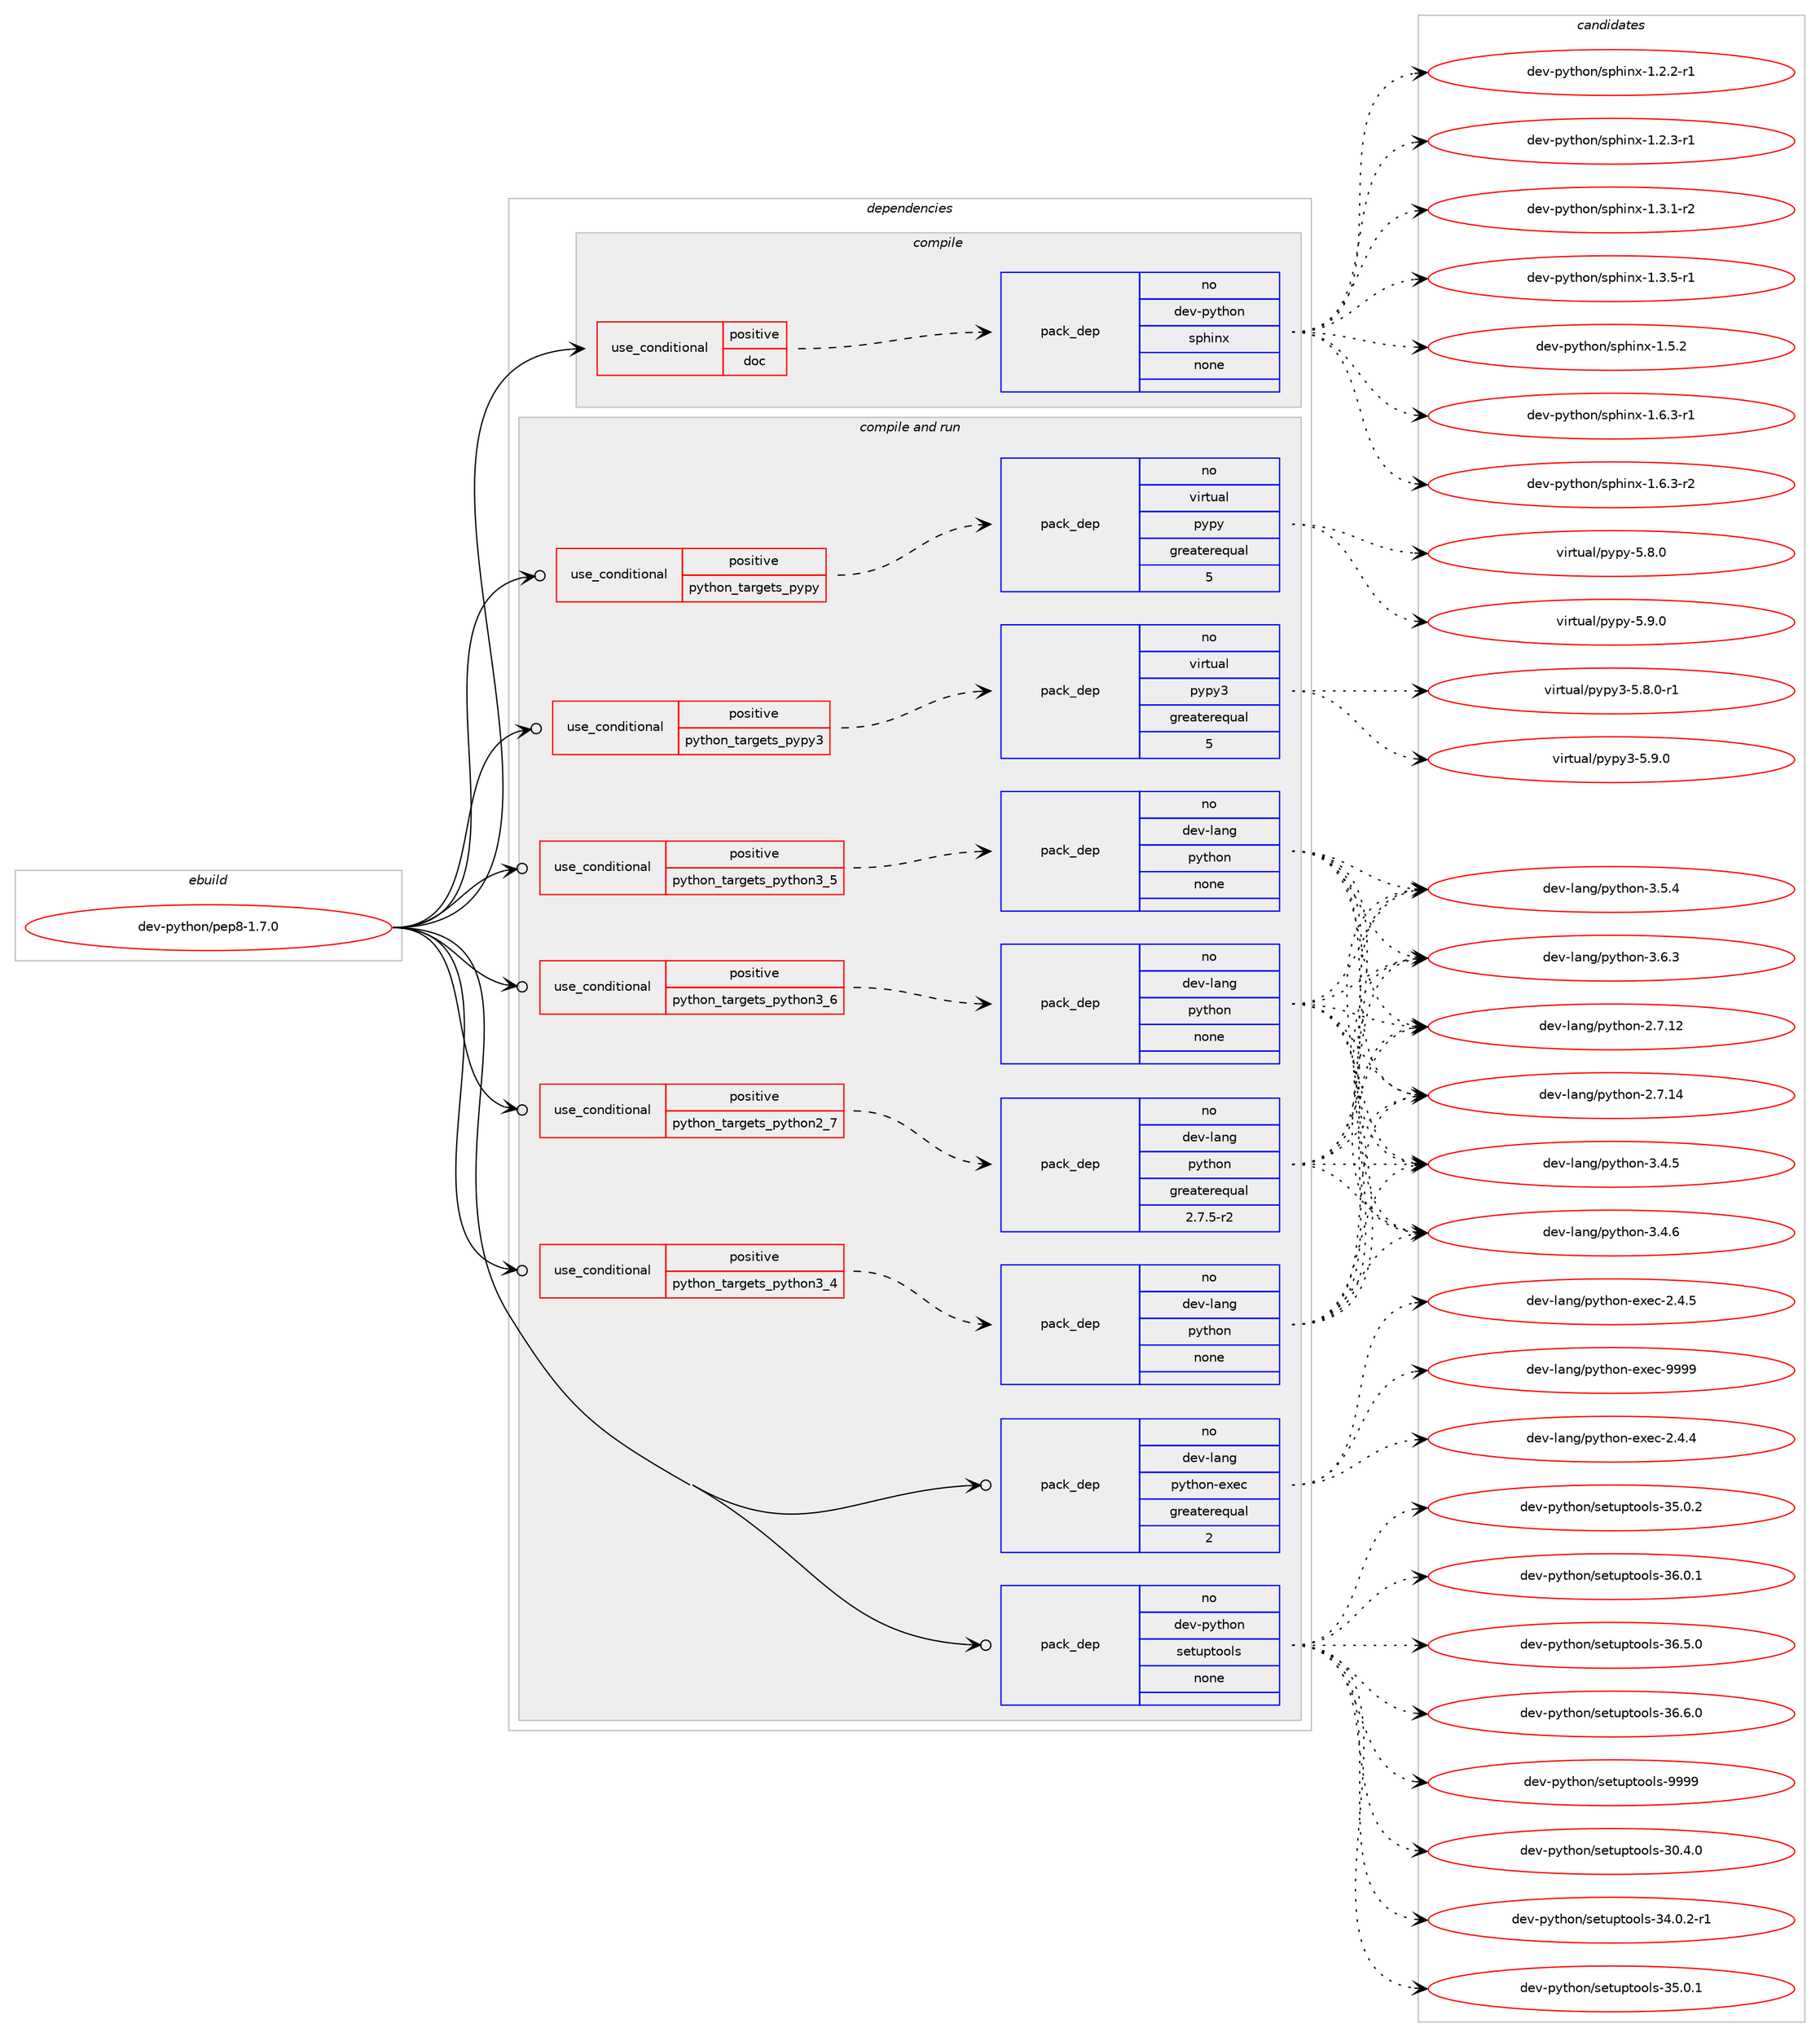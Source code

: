 digraph prolog {

# *************
# Graph options
# *************

newrank=true;
concentrate=true;
compound=true;
graph [rankdir=LR,fontname=Helvetica,fontsize=10,ranksep=1.5];#, ranksep=2.5, nodesep=0.2];
edge  [arrowhead=vee];
node  [fontname=Helvetica,fontsize=10];

# **********
# The ebuild
# **********

subgraph cluster_leftcol {
color=gray;
rank=same;
label=<<i>ebuild</i>>;
id [label="dev-python/pep8-1.7.0", color=red, width=4, href="../dev-python/pep8-1.7.0.svg"];
}

# ****************
# The dependencies
# ****************

subgraph cluster_midcol {
color=gray;
label=<<i>dependencies</i>>;
subgraph cluster_compile {
fillcolor="#eeeeee";
style=filled;
label=<<i>compile</i>>;
subgraph cond37198 {
dependency172972 [label=<<TABLE BORDER="0" CELLBORDER="1" CELLSPACING="0" CELLPADDING="4"><TR><TD ROWSPAN="3" CELLPADDING="10">use_conditional</TD></TR><TR><TD>positive</TD></TR><TR><TD>doc</TD></TR></TABLE>>, shape=none, color=red];
subgraph pack131867 {
dependency172973 [label=<<TABLE BORDER="0" CELLBORDER="1" CELLSPACING="0" CELLPADDING="4" WIDTH="220"><TR><TD ROWSPAN="6" CELLPADDING="30">pack_dep</TD></TR><TR><TD WIDTH="110">no</TD></TR><TR><TD>dev-python</TD></TR><TR><TD>sphinx</TD></TR><TR><TD>none</TD></TR><TR><TD></TD></TR></TABLE>>, shape=none, color=blue];
}
dependency172972:e -> dependency172973:w [weight=20,style="dashed",arrowhead="vee"];
}
id:e -> dependency172972:w [weight=20,style="solid",arrowhead="vee"];
}
subgraph cluster_compileandrun {
fillcolor="#eeeeee";
style=filled;
label=<<i>compile and run</i>>;
subgraph cond37199 {
dependency172974 [label=<<TABLE BORDER="0" CELLBORDER="1" CELLSPACING="0" CELLPADDING="4"><TR><TD ROWSPAN="3" CELLPADDING="10">use_conditional</TD></TR><TR><TD>positive</TD></TR><TR><TD>python_targets_pypy</TD></TR></TABLE>>, shape=none, color=red];
subgraph pack131868 {
dependency172975 [label=<<TABLE BORDER="0" CELLBORDER="1" CELLSPACING="0" CELLPADDING="4" WIDTH="220"><TR><TD ROWSPAN="6" CELLPADDING="30">pack_dep</TD></TR><TR><TD WIDTH="110">no</TD></TR><TR><TD>virtual</TD></TR><TR><TD>pypy</TD></TR><TR><TD>greaterequal</TD></TR><TR><TD>5</TD></TR></TABLE>>, shape=none, color=blue];
}
dependency172974:e -> dependency172975:w [weight=20,style="dashed",arrowhead="vee"];
}
id:e -> dependency172974:w [weight=20,style="solid",arrowhead="odotvee"];
subgraph cond37200 {
dependency172976 [label=<<TABLE BORDER="0" CELLBORDER="1" CELLSPACING="0" CELLPADDING="4"><TR><TD ROWSPAN="3" CELLPADDING="10">use_conditional</TD></TR><TR><TD>positive</TD></TR><TR><TD>python_targets_pypy3</TD></TR></TABLE>>, shape=none, color=red];
subgraph pack131869 {
dependency172977 [label=<<TABLE BORDER="0" CELLBORDER="1" CELLSPACING="0" CELLPADDING="4" WIDTH="220"><TR><TD ROWSPAN="6" CELLPADDING="30">pack_dep</TD></TR><TR><TD WIDTH="110">no</TD></TR><TR><TD>virtual</TD></TR><TR><TD>pypy3</TD></TR><TR><TD>greaterequal</TD></TR><TR><TD>5</TD></TR></TABLE>>, shape=none, color=blue];
}
dependency172976:e -> dependency172977:w [weight=20,style="dashed",arrowhead="vee"];
}
id:e -> dependency172976:w [weight=20,style="solid",arrowhead="odotvee"];
subgraph cond37201 {
dependency172978 [label=<<TABLE BORDER="0" CELLBORDER="1" CELLSPACING="0" CELLPADDING="4"><TR><TD ROWSPAN="3" CELLPADDING="10">use_conditional</TD></TR><TR><TD>positive</TD></TR><TR><TD>python_targets_python2_7</TD></TR></TABLE>>, shape=none, color=red];
subgraph pack131870 {
dependency172979 [label=<<TABLE BORDER="0" CELLBORDER="1" CELLSPACING="0" CELLPADDING="4" WIDTH="220"><TR><TD ROWSPAN="6" CELLPADDING="30">pack_dep</TD></TR><TR><TD WIDTH="110">no</TD></TR><TR><TD>dev-lang</TD></TR><TR><TD>python</TD></TR><TR><TD>greaterequal</TD></TR><TR><TD>2.7.5-r2</TD></TR></TABLE>>, shape=none, color=blue];
}
dependency172978:e -> dependency172979:w [weight=20,style="dashed",arrowhead="vee"];
}
id:e -> dependency172978:w [weight=20,style="solid",arrowhead="odotvee"];
subgraph cond37202 {
dependency172980 [label=<<TABLE BORDER="0" CELLBORDER="1" CELLSPACING="0" CELLPADDING="4"><TR><TD ROWSPAN="3" CELLPADDING="10">use_conditional</TD></TR><TR><TD>positive</TD></TR><TR><TD>python_targets_python3_4</TD></TR></TABLE>>, shape=none, color=red];
subgraph pack131871 {
dependency172981 [label=<<TABLE BORDER="0" CELLBORDER="1" CELLSPACING="0" CELLPADDING="4" WIDTH="220"><TR><TD ROWSPAN="6" CELLPADDING="30">pack_dep</TD></TR><TR><TD WIDTH="110">no</TD></TR><TR><TD>dev-lang</TD></TR><TR><TD>python</TD></TR><TR><TD>none</TD></TR><TR><TD></TD></TR></TABLE>>, shape=none, color=blue];
}
dependency172980:e -> dependency172981:w [weight=20,style="dashed",arrowhead="vee"];
}
id:e -> dependency172980:w [weight=20,style="solid",arrowhead="odotvee"];
subgraph cond37203 {
dependency172982 [label=<<TABLE BORDER="0" CELLBORDER="1" CELLSPACING="0" CELLPADDING="4"><TR><TD ROWSPAN="3" CELLPADDING="10">use_conditional</TD></TR><TR><TD>positive</TD></TR><TR><TD>python_targets_python3_5</TD></TR></TABLE>>, shape=none, color=red];
subgraph pack131872 {
dependency172983 [label=<<TABLE BORDER="0" CELLBORDER="1" CELLSPACING="0" CELLPADDING="4" WIDTH="220"><TR><TD ROWSPAN="6" CELLPADDING="30">pack_dep</TD></TR><TR><TD WIDTH="110">no</TD></TR><TR><TD>dev-lang</TD></TR><TR><TD>python</TD></TR><TR><TD>none</TD></TR><TR><TD></TD></TR></TABLE>>, shape=none, color=blue];
}
dependency172982:e -> dependency172983:w [weight=20,style="dashed",arrowhead="vee"];
}
id:e -> dependency172982:w [weight=20,style="solid",arrowhead="odotvee"];
subgraph cond37204 {
dependency172984 [label=<<TABLE BORDER="0" CELLBORDER="1" CELLSPACING="0" CELLPADDING="4"><TR><TD ROWSPAN="3" CELLPADDING="10">use_conditional</TD></TR><TR><TD>positive</TD></TR><TR><TD>python_targets_python3_6</TD></TR></TABLE>>, shape=none, color=red];
subgraph pack131873 {
dependency172985 [label=<<TABLE BORDER="0" CELLBORDER="1" CELLSPACING="0" CELLPADDING="4" WIDTH="220"><TR><TD ROWSPAN="6" CELLPADDING="30">pack_dep</TD></TR><TR><TD WIDTH="110">no</TD></TR><TR><TD>dev-lang</TD></TR><TR><TD>python</TD></TR><TR><TD>none</TD></TR><TR><TD></TD></TR></TABLE>>, shape=none, color=blue];
}
dependency172984:e -> dependency172985:w [weight=20,style="dashed",arrowhead="vee"];
}
id:e -> dependency172984:w [weight=20,style="solid",arrowhead="odotvee"];
subgraph pack131874 {
dependency172986 [label=<<TABLE BORDER="0" CELLBORDER="1" CELLSPACING="0" CELLPADDING="4" WIDTH="220"><TR><TD ROWSPAN="6" CELLPADDING="30">pack_dep</TD></TR><TR><TD WIDTH="110">no</TD></TR><TR><TD>dev-lang</TD></TR><TR><TD>python-exec</TD></TR><TR><TD>greaterequal</TD></TR><TR><TD>2</TD></TR></TABLE>>, shape=none, color=blue];
}
id:e -> dependency172986:w [weight=20,style="solid",arrowhead="odotvee"];
subgraph pack131875 {
dependency172987 [label=<<TABLE BORDER="0" CELLBORDER="1" CELLSPACING="0" CELLPADDING="4" WIDTH="220"><TR><TD ROWSPAN="6" CELLPADDING="30">pack_dep</TD></TR><TR><TD WIDTH="110">no</TD></TR><TR><TD>dev-python</TD></TR><TR><TD>setuptools</TD></TR><TR><TD>none</TD></TR><TR><TD></TD></TR></TABLE>>, shape=none, color=blue];
}
id:e -> dependency172987:w [weight=20,style="solid",arrowhead="odotvee"];
}
subgraph cluster_run {
fillcolor="#eeeeee";
style=filled;
label=<<i>run</i>>;
}
}

# **************
# The candidates
# **************

subgraph cluster_choices {
rank=same;
color=gray;
label=<<i>candidates</i>>;

subgraph choice131867 {
color=black;
nodesep=1;
choice10010111845112121116104111110471151121041051101204549465046504511449 [label="dev-python/sphinx-1.2.2-r1", color=red, width=4,href="../dev-python/sphinx-1.2.2-r1.svg"];
choice10010111845112121116104111110471151121041051101204549465046514511449 [label="dev-python/sphinx-1.2.3-r1", color=red, width=4,href="../dev-python/sphinx-1.2.3-r1.svg"];
choice10010111845112121116104111110471151121041051101204549465146494511450 [label="dev-python/sphinx-1.3.1-r2", color=red, width=4,href="../dev-python/sphinx-1.3.1-r2.svg"];
choice10010111845112121116104111110471151121041051101204549465146534511449 [label="dev-python/sphinx-1.3.5-r1", color=red, width=4,href="../dev-python/sphinx-1.3.5-r1.svg"];
choice1001011184511212111610411111047115112104105110120454946534650 [label="dev-python/sphinx-1.5.2", color=red, width=4,href="../dev-python/sphinx-1.5.2.svg"];
choice10010111845112121116104111110471151121041051101204549465446514511449 [label="dev-python/sphinx-1.6.3-r1", color=red, width=4,href="../dev-python/sphinx-1.6.3-r1.svg"];
choice10010111845112121116104111110471151121041051101204549465446514511450 [label="dev-python/sphinx-1.6.3-r2", color=red, width=4,href="../dev-python/sphinx-1.6.3-r2.svg"];
dependency172973:e -> choice10010111845112121116104111110471151121041051101204549465046504511449:w [style=dotted,weight="100"];
dependency172973:e -> choice10010111845112121116104111110471151121041051101204549465046514511449:w [style=dotted,weight="100"];
dependency172973:e -> choice10010111845112121116104111110471151121041051101204549465146494511450:w [style=dotted,weight="100"];
dependency172973:e -> choice10010111845112121116104111110471151121041051101204549465146534511449:w [style=dotted,weight="100"];
dependency172973:e -> choice1001011184511212111610411111047115112104105110120454946534650:w [style=dotted,weight="100"];
dependency172973:e -> choice10010111845112121116104111110471151121041051101204549465446514511449:w [style=dotted,weight="100"];
dependency172973:e -> choice10010111845112121116104111110471151121041051101204549465446514511450:w [style=dotted,weight="100"];
}
subgraph choice131868 {
color=black;
nodesep=1;
choice1181051141161179710847112121112121455346564648 [label="virtual/pypy-5.8.0", color=red, width=4,href="../virtual/pypy-5.8.0.svg"];
choice1181051141161179710847112121112121455346574648 [label="virtual/pypy-5.9.0", color=red, width=4,href="../virtual/pypy-5.9.0.svg"];
dependency172975:e -> choice1181051141161179710847112121112121455346564648:w [style=dotted,weight="100"];
dependency172975:e -> choice1181051141161179710847112121112121455346574648:w [style=dotted,weight="100"];
}
subgraph choice131869 {
color=black;
nodesep=1;
choice1181051141161179710847112121112121514553465646484511449 [label="virtual/pypy3-5.8.0-r1", color=red, width=4,href="../virtual/pypy3-5.8.0-r1.svg"];
choice118105114116117971084711212111212151455346574648 [label="virtual/pypy3-5.9.0", color=red, width=4,href="../virtual/pypy3-5.9.0.svg"];
dependency172977:e -> choice1181051141161179710847112121112121514553465646484511449:w [style=dotted,weight="100"];
dependency172977:e -> choice118105114116117971084711212111212151455346574648:w [style=dotted,weight="100"];
}
subgraph choice131870 {
color=black;
nodesep=1;
choice10010111845108971101034711212111610411111045504655464950 [label="dev-lang/python-2.7.12", color=red, width=4,href="../dev-lang/python-2.7.12.svg"];
choice10010111845108971101034711212111610411111045504655464952 [label="dev-lang/python-2.7.14", color=red, width=4,href="../dev-lang/python-2.7.14.svg"];
choice100101118451089711010347112121116104111110455146524653 [label="dev-lang/python-3.4.5", color=red, width=4,href="../dev-lang/python-3.4.5.svg"];
choice100101118451089711010347112121116104111110455146524654 [label="dev-lang/python-3.4.6", color=red, width=4,href="../dev-lang/python-3.4.6.svg"];
choice100101118451089711010347112121116104111110455146534652 [label="dev-lang/python-3.5.4", color=red, width=4,href="../dev-lang/python-3.5.4.svg"];
choice100101118451089711010347112121116104111110455146544651 [label="dev-lang/python-3.6.3", color=red, width=4,href="../dev-lang/python-3.6.3.svg"];
dependency172979:e -> choice10010111845108971101034711212111610411111045504655464950:w [style=dotted,weight="100"];
dependency172979:e -> choice10010111845108971101034711212111610411111045504655464952:w [style=dotted,weight="100"];
dependency172979:e -> choice100101118451089711010347112121116104111110455146524653:w [style=dotted,weight="100"];
dependency172979:e -> choice100101118451089711010347112121116104111110455146524654:w [style=dotted,weight="100"];
dependency172979:e -> choice100101118451089711010347112121116104111110455146534652:w [style=dotted,weight="100"];
dependency172979:e -> choice100101118451089711010347112121116104111110455146544651:w [style=dotted,weight="100"];
}
subgraph choice131871 {
color=black;
nodesep=1;
choice10010111845108971101034711212111610411111045504655464950 [label="dev-lang/python-2.7.12", color=red, width=4,href="../dev-lang/python-2.7.12.svg"];
choice10010111845108971101034711212111610411111045504655464952 [label="dev-lang/python-2.7.14", color=red, width=4,href="../dev-lang/python-2.7.14.svg"];
choice100101118451089711010347112121116104111110455146524653 [label="dev-lang/python-3.4.5", color=red, width=4,href="../dev-lang/python-3.4.5.svg"];
choice100101118451089711010347112121116104111110455146524654 [label="dev-lang/python-3.4.6", color=red, width=4,href="../dev-lang/python-3.4.6.svg"];
choice100101118451089711010347112121116104111110455146534652 [label="dev-lang/python-3.5.4", color=red, width=4,href="../dev-lang/python-3.5.4.svg"];
choice100101118451089711010347112121116104111110455146544651 [label="dev-lang/python-3.6.3", color=red, width=4,href="../dev-lang/python-3.6.3.svg"];
dependency172981:e -> choice10010111845108971101034711212111610411111045504655464950:w [style=dotted,weight="100"];
dependency172981:e -> choice10010111845108971101034711212111610411111045504655464952:w [style=dotted,weight="100"];
dependency172981:e -> choice100101118451089711010347112121116104111110455146524653:w [style=dotted,weight="100"];
dependency172981:e -> choice100101118451089711010347112121116104111110455146524654:w [style=dotted,weight="100"];
dependency172981:e -> choice100101118451089711010347112121116104111110455146534652:w [style=dotted,weight="100"];
dependency172981:e -> choice100101118451089711010347112121116104111110455146544651:w [style=dotted,weight="100"];
}
subgraph choice131872 {
color=black;
nodesep=1;
choice10010111845108971101034711212111610411111045504655464950 [label="dev-lang/python-2.7.12", color=red, width=4,href="../dev-lang/python-2.7.12.svg"];
choice10010111845108971101034711212111610411111045504655464952 [label="dev-lang/python-2.7.14", color=red, width=4,href="../dev-lang/python-2.7.14.svg"];
choice100101118451089711010347112121116104111110455146524653 [label="dev-lang/python-3.4.5", color=red, width=4,href="../dev-lang/python-3.4.5.svg"];
choice100101118451089711010347112121116104111110455146524654 [label="dev-lang/python-3.4.6", color=red, width=4,href="../dev-lang/python-3.4.6.svg"];
choice100101118451089711010347112121116104111110455146534652 [label="dev-lang/python-3.5.4", color=red, width=4,href="../dev-lang/python-3.5.4.svg"];
choice100101118451089711010347112121116104111110455146544651 [label="dev-lang/python-3.6.3", color=red, width=4,href="../dev-lang/python-3.6.3.svg"];
dependency172983:e -> choice10010111845108971101034711212111610411111045504655464950:w [style=dotted,weight="100"];
dependency172983:e -> choice10010111845108971101034711212111610411111045504655464952:w [style=dotted,weight="100"];
dependency172983:e -> choice100101118451089711010347112121116104111110455146524653:w [style=dotted,weight="100"];
dependency172983:e -> choice100101118451089711010347112121116104111110455146524654:w [style=dotted,weight="100"];
dependency172983:e -> choice100101118451089711010347112121116104111110455146534652:w [style=dotted,weight="100"];
dependency172983:e -> choice100101118451089711010347112121116104111110455146544651:w [style=dotted,weight="100"];
}
subgraph choice131873 {
color=black;
nodesep=1;
choice10010111845108971101034711212111610411111045504655464950 [label="dev-lang/python-2.7.12", color=red, width=4,href="../dev-lang/python-2.7.12.svg"];
choice10010111845108971101034711212111610411111045504655464952 [label="dev-lang/python-2.7.14", color=red, width=4,href="../dev-lang/python-2.7.14.svg"];
choice100101118451089711010347112121116104111110455146524653 [label="dev-lang/python-3.4.5", color=red, width=4,href="../dev-lang/python-3.4.5.svg"];
choice100101118451089711010347112121116104111110455146524654 [label="dev-lang/python-3.4.6", color=red, width=4,href="../dev-lang/python-3.4.6.svg"];
choice100101118451089711010347112121116104111110455146534652 [label="dev-lang/python-3.5.4", color=red, width=4,href="../dev-lang/python-3.5.4.svg"];
choice100101118451089711010347112121116104111110455146544651 [label="dev-lang/python-3.6.3", color=red, width=4,href="../dev-lang/python-3.6.3.svg"];
dependency172985:e -> choice10010111845108971101034711212111610411111045504655464950:w [style=dotted,weight="100"];
dependency172985:e -> choice10010111845108971101034711212111610411111045504655464952:w [style=dotted,weight="100"];
dependency172985:e -> choice100101118451089711010347112121116104111110455146524653:w [style=dotted,weight="100"];
dependency172985:e -> choice100101118451089711010347112121116104111110455146524654:w [style=dotted,weight="100"];
dependency172985:e -> choice100101118451089711010347112121116104111110455146534652:w [style=dotted,weight="100"];
dependency172985:e -> choice100101118451089711010347112121116104111110455146544651:w [style=dotted,weight="100"];
}
subgraph choice131874 {
color=black;
nodesep=1;
choice1001011184510897110103471121211161041111104510112010199455046524652 [label="dev-lang/python-exec-2.4.4", color=red, width=4,href="../dev-lang/python-exec-2.4.4.svg"];
choice1001011184510897110103471121211161041111104510112010199455046524653 [label="dev-lang/python-exec-2.4.5", color=red, width=4,href="../dev-lang/python-exec-2.4.5.svg"];
choice10010111845108971101034711212111610411111045101120101994557575757 [label="dev-lang/python-exec-9999", color=red, width=4,href="../dev-lang/python-exec-9999.svg"];
dependency172986:e -> choice1001011184510897110103471121211161041111104510112010199455046524652:w [style=dotted,weight="100"];
dependency172986:e -> choice1001011184510897110103471121211161041111104510112010199455046524653:w [style=dotted,weight="100"];
dependency172986:e -> choice10010111845108971101034711212111610411111045101120101994557575757:w [style=dotted,weight="100"];
}
subgraph choice131875 {
color=black;
nodesep=1;
choice100101118451121211161041111104711510111611711211611111110811545514846524648 [label="dev-python/setuptools-30.4.0", color=red, width=4,href="../dev-python/setuptools-30.4.0.svg"];
choice1001011184511212111610411111047115101116117112116111111108115455152464846504511449 [label="dev-python/setuptools-34.0.2-r1", color=red, width=4,href="../dev-python/setuptools-34.0.2-r1.svg"];
choice100101118451121211161041111104711510111611711211611111110811545515346484649 [label="dev-python/setuptools-35.0.1", color=red, width=4,href="../dev-python/setuptools-35.0.1.svg"];
choice100101118451121211161041111104711510111611711211611111110811545515346484650 [label="dev-python/setuptools-35.0.2", color=red, width=4,href="../dev-python/setuptools-35.0.2.svg"];
choice100101118451121211161041111104711510111611711211611111110811545515446484649 [label="dev-python/setuptools-36.0.1", color=red, width=4,href="../dev-python/setuptools-36.0.1.svg"];
choice100101118451121211161041111104711510111611711211611111110811545515446534648 [label="dev-python/setuptools-36.5.0", color=red, width=4,href="../dev-python/setuptools-36.5.0.svg"];
choice100101118451121211161041111104711510111611711211611111110811545515446544648 [label="dev-python/setuptools-36.6.0", color=red, width=4,href="../dev-python/setuptools-36.6.0.svg"];
choice10010111845112121116104111110471151011161171121161111111081154557575757 [label="dev-python/setuptools-9999", color=red, width=4,href="../dev-python/setuptools-9999.svg"];
dependency172987:e -> choice100101118451121211161041111104711510111611711211611111110811545514846524648:w [style=dotted,weight="100"];
dependency172987:e -> choice1001011184511212111610411111047115101116117112116111111108115455152464846504511449:w [style=dotted,weight="100"];
dependency172987:e -> choice100101118451121211161041111104711510111611711211611111110811545515346484649:w [style=dotted,weight="100"];
dependency172987:e -> choice100101118451121211161041111104711510111611711211611111110811545515346484650:w [style=dotted,weight="100"];
dependency172987:e -> choice100101118451121211161041111104711510111611711211611111110811545515446484649:w [style=dotted,weight="100"];
dependency172987:e -> choice100101118451121211161041111104711510111611711211611111110811545515446534648:w [style=dotted,weight="100"];
dependency172987:e -> choice100101118451121211161041111104711510111611711211611111110811545515446544648:w [style=dotted,weight="100"];
dependency172987:e -> choice10010111845112121116104111110471151011161171121161111111081154557575757:w [style=dotted,weight="100"];
}
}

}
